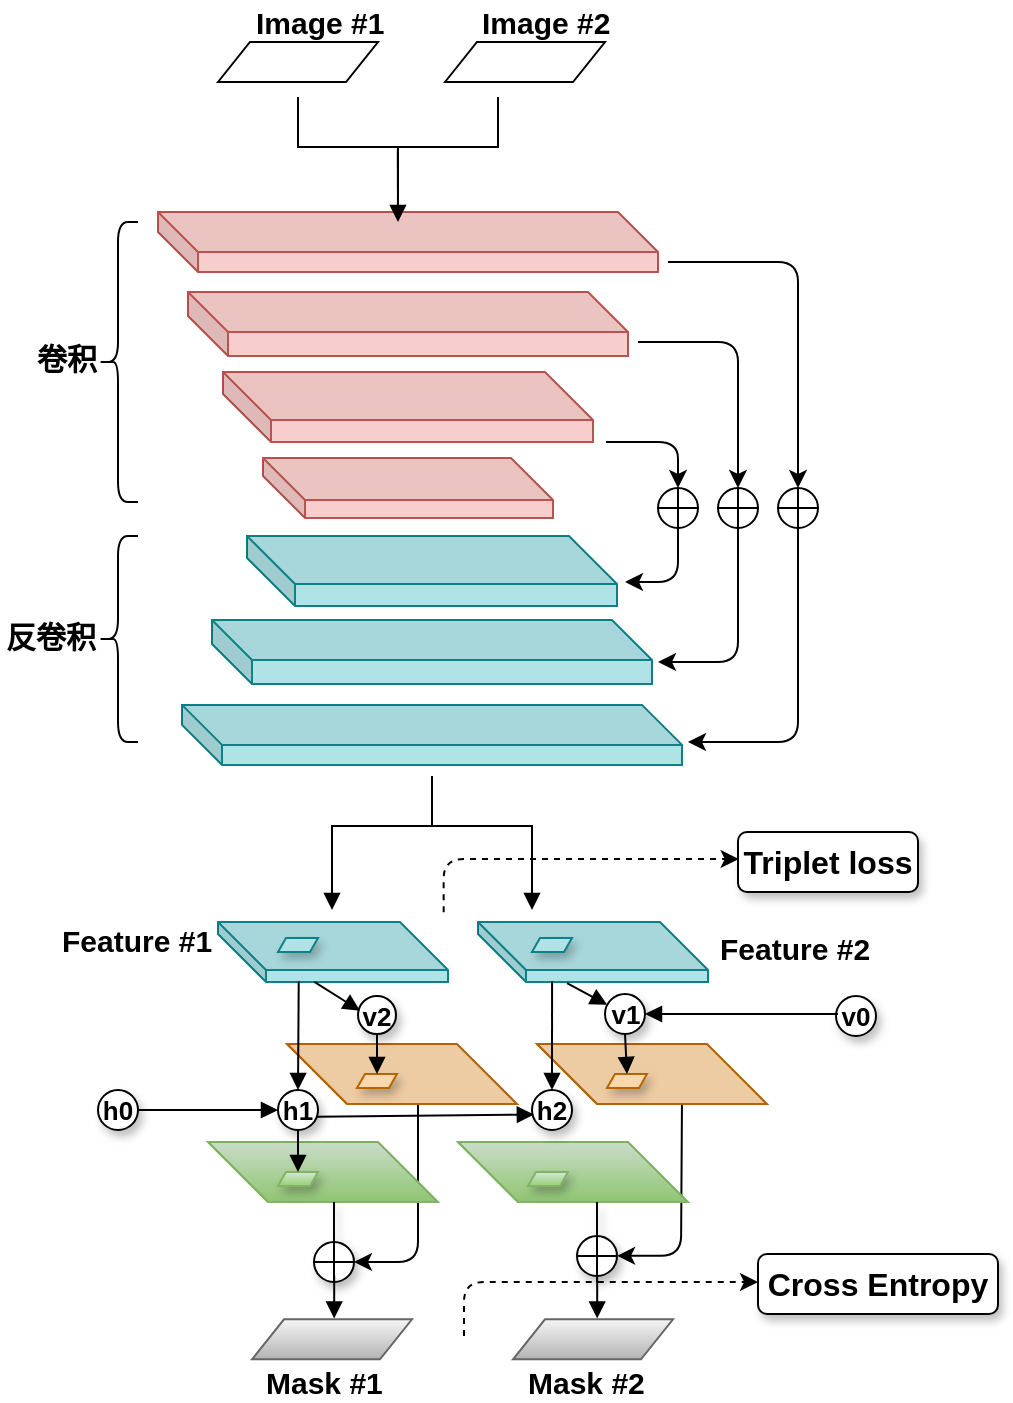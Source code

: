 <mxfile version="10.5.7" type="github"><diagram id="XEPfs1NX0efNn_4_2zns" name="Page-1"><mxGraphModel dx="1066" dy="559" grid="1" gridSize="10" guides="1" tooltips="1" connect="1" arrows="1" fold="1" page="1" pageScale="1" pageWidth="827" pageHeight="1169" math="0" shadow="0"><root><mxCell id="0"/><mxCell id="1" parent="0"/><mxCell id="tPFh3rCDQmDLorMxGGkc-94" value="" style="edgeStyle=elbowEdgeStyle;elbow=horizontal;endArrow=classic;html=1;entryX=1;entryY=0.5;entryDx=0;entryDy=0;" edge="1" parent="1"><mxGeometry width="50" height="50" relative="1" as="geometry"><mxPoint x="512" y="611" as="sourcePoint"/><mxPoint x="479.547" y="689.93" as="targetPoint"/><Array as="points"><mxPoint x="511.5" y="651"/></Array></mxGeometry></mxCell><mxCell id="tPFh3rCDQmDLorMxGGkc-93" value="" style="edgeStyle=elbowEdgeStyle;elbow=horizontal;endArrow=classic;html=1;entryX=1;entryY=0.5;entryDx=0;entryDy=0;" edge="1" parent="1" target="tPFh3rCDQmDLorMxGGkc-86"><mxGeometry width="50" height="50" relative="1" as="geometry"><mxPoint x="380" y="614" as="sourcePoint"/><mxPoint x="350" y="693" as="targetPoint"/><Array as="points"><mxPoint x="380" y="654"/></Array></mxGeometry></mxCell><mxCell id="tPFh3rCDQmDLorMxGGkc-1" value="" style="shape=parallelogram;perimeter=parallelogramPerimeter;whiteSpace=wrap;html=1;shadow=0;" vertex="1" parent="1"><mxGeometry x="280" y="83" width="80" height="20" as="geometry"/></mxCell><mxCell id="tPFh3rCDQmDLorMxGGkc-4" value="" style="shape=cube;whiteSpace=wrap;html=1;boundedLbl=1;backgroundOutline=1;darkOpacity=0.05;darkOpacity2=0.1;shadow=0;size=20;fillColor=#f8cecc;strokeColor=#b85450;" vertex="1" parent="1"><mxGeometry x="250" y="168" width="250" height="30" as="geometry"/></mxCell><mxCell id="tPFh3rCDQmDLorMxGGkc-5" value="" style="shape=parallelogram;perimeter=parallelogramPerimeter;whiteSpace=wrap;html=1;shadow=0;" vertex="1" parent="1"><mxGeometry x="393.5" y="83" width="80" height="20" as="geometry"/></mxCell><mxCell id="tPFh3rCDQmDLorMxGGkc-6" value="" style="shape=cube;whiteSpace=wrap;html=1;boundedLbl=1;backgroundOutline=1;darkOpacity=0.05;darkOpacity2=0.1;shadow=0;size=20;fillColor=#f8cecc;strokeColor=#b85450;" vertex="1" parent="1"><mxGeometry x="265" y="208" width="220" height="32" as="geometry"/></mxCell><mxCell id="tPFh3rCDQmDLorMxGGkc-7" value="" style="shape=cube;whiteSpace=wrap;html=1;boundedLbl=1;backgroundOutline=1;darkOpacity=0.05;darkOpacity2=0.1;shadow=0;size=24;fillColor=#f8cecc;strokeColor=#b85450;" vertex="1" parent="1"><mxGeometry x="282.5" y="248" width="185" height="35" as="geometry"/></mxCell><mxCell id="tPFh3rCDQmDLorMxGGkc-8" value="" style="shape=cube;whiteSpace=wrap;html=1;boundedLbl=1;backgroundOutline=1;darkOpacity=0.05;darkOpacity2=0.1;shadow=0;size=21;fillColor=#f8cecc;strokeColor=#b85450;" vertex="1" parent="1"><mxGeometry x="302.5" y="291" width="145" height="30" as="geometry"/></mxCell><mxCell id="tPFh3rCDQmDLorMxGGkc-10" value="" style="shape=curlyBracket;whiteSpace=wrap;html=1;rounded=1;shadow=0;" vertex="1" parent="1"><mxGeometry x="220" y="173" width="20" height="140" as="geometry"/></mxCell><mxCell id="tPFh3rCDQmDLorMxGGkc-11" value="卷积" style="text;html=1;resizable=0;autosize=1;align=center;verticalAlign=middle;points=[];fillColor=none;strokeColor=none;rounded=0;shadow=0;fontStyle=1;fontSize=15;" vertex="1" parent="1"><mxGeometry x="184" y="231" width="40" height="20" as="geometry"/></mxCell><mxCell id="tPFh3rCDQmDLorMxGGkc-15" value="" style="shape=cube;whiteSpace=wrap;html=1;boundedLbl=1;backgroundOutline=1;darkOpacity=0.05;darkOpacity2=0.1;shadow=0;size=20;fillColor=#b0e3e6;strokeColor=#0e8088;" vertex="1" parent="1"><mxGeometry x="262" y="414.452" width="250" height="30" as="geometry"/></mxCell><mxCell id="tPFh3rCDQmDLorMxGGkc-16" value="" style="shape=cube;whiteSpace=wrap;html=1;boundedLbl=1;backgroundOutline=1;darkOpacity=0.05;darkOpacity2=0.1;shadow=0;size=20;fillColor=#b0e3e6;strokeColor=#0e8088;" vertex="1" parent="1"><mxGeometry x="277" y="372" width="220" height="32" as="geometry"/></mxCell><mxCell id="tPFh3rCDQmDLorMxGGkc-17" value="" style="shape=cube;whiteSpace=wrap;html=1;boundedLbl=1;backgroundOutline=1;darkOpacity=0.05;darkOpacity2=0.1;shadow=0;size=24;fillColor=#b0e3e6;strokeColor=#0e8088;" vertex="1" parent="1"><mxGeometry x="294.5" y="330" width="185" height="35" as="geometry"/></mxCell><mxCell id="tPFh3rCDQmDLorMxGGkc-18" value="" style="shape=curlyBracket;whiteSpace=wrap;html=1;rounded=1;shadow=0;" vertex="1" parent="1"><mxGeometry x="220" y="330" width="20" height="103" as="geometry"/></mxCell><mxCell id="tPFh3rCDQmDLorMxGGkc-19" value="反卷积" style="text;html=1;resizable=0;autosize=1;align=center;verticalAlign=middle;points=[];fillColor=none;strokeColor=none;rounded=0;shadow=0;fontStyle=1;fontSize=15;" vertex="1" parent="1"><mxGeometry x="171" y="370" width="50" height="20" as="geometry"/></mxCell><mxCell id="tPFh3rCDQmDLorMxGGkc-20" value="" style="html=1;shape=mxgraph.flowchart.annotation_2;align=left;shadow=0;direction=north;" vertex="1" parent="1"><mxGeometry x="320" y="110.5" width="100" height="50" as="geometry"/></mxCell><mxCell id="tPFh3rCDQmDLorMxGGkc-21" value="" style="endArrow=block;endFill=1;endSize=6;html=1;exitX=0.479;exitY=0.499;exitDx=0;exitDy=0;exitPerimeter=0;" edge="1" parent="1" source="tPFh3rCDQmDLorMxGGkc-20"><mxGeometry width="100" relative="1" as="geometry"><mxPoint x="370" y="163" as="sourcePoint"/><mxPoint x="370" y="173" as="targetPoint"/></mxGeometry></mxCell><mxCell id="tPFh3rCDQmDLorMxGGkc-22" value="" style="edgeStyle=elbowEdgeStyle;elbow=horizontal;endArrow=classic;html=1;" edge="1" parent="1" source="tPFh3rCDQmDLorMxGGkc-27"><mxGeometry width="50" height="50" relative="1" as="geometry"><mxPoint x="474" y="283" as="sourcePoint"/><mxPoint x="483.5" y="353" as="targetPoint"/><Array as="points"><mxPoint x="510" y="333"/><mxPoint x="504" y="333"/><mxPoint x="504" y="343"/><mxPoint x="504" y="343"/><mxPoint x="503.5" y="313"/></Array></mxGeometry></mxCell><mxCell id="tPFh3rCDQmDLorMxGGkc-24" value="" style="edgeStyle=elbowEdgeStyle;elbow=horizontal;endArrow=classic;html=1;" edge="1" parent="1" source="tPFh3rCDQmDLorMxGGkc-23"><mxGeometry width="50" height="50" relative="1" as="geometry"><mxPoint x="500" y="233" as="sourcePoint"/><mxPoint x="500" y="393" as="targetPoint"/><Array as="points"><mxPoint x="540" y="323"/></Array></mxGeometry></mxCell><mxCell id="tPFh3rCDQmDLorMxGGkc-25" value="" style="edgeStyle=elbowEdgeStyle;elbow=horizontal;endArrow=classic;html=1;" edge="1" parent="1" source="tPFh3rCDQmDLorMxGGkc-26"><mxGeometry width="50" height="50" relative="1" as="geometry"><mxPoint x="505" y="193" as="sourcePoint"/><mxPoint x="515" y="433" as="targetPoint"/><Array as="points"><mxPoint x="570" y="373"/><mxPoint x="555" y="323"/></Array></mxGeometry></mxCell><mxCell id="tPFh3rCDQmDLorMxGGkc-26" value="" style="shape=orEllipse;perimeter=ellipsePerimeter;whiteSpace=wrap;html=1;backgroundOutline=1;shadow=0;" vertex="1" parent="1"><mxGeometry x="560" y="306" width="20" height="20" as="geometry"/></mxCell><mxCell id="tPFh3rCDQmDLorMxGGkc-32" value="" style="edgeStyle=elbowEdgeStyle;elbow=horizontal;endArrow=classic;html=1;" edge="1" parent="1" target="tPFh3rCDQmDLorMxGGkc-26"><mxGeometry width="50" height="50" relative="1" as="geometry"><mxPoint x="505" y="193" as="sourcePoint"/><mxPoint x="515" y="433" as="targetPoint"/><Array as="points"><mxPoint x="570" y="253"/><mxPoint x="550" y="283"/></Array></mxGeometry></mxCell><mxCell id="tPFh3rCDQmDLorMxGGkc-23" value="" style="shape=orEllipse;perimeter=ellipsePerimeter;whiteSpace=wrap;html=1;backgroundOutline=1;shadow=0;" vertex="1" parent="1"><mxGeometry x="530" y="306" width="20" height="20" as="geometry"/></mxCell><mxCell id="tPFh3rCDQmDLorMxGGkc-33" value="" style="edgeStyle=elbowEdgeStyle;elbow=horizontal;endArrow=classic;html=1;" edge="1" parent="1" target="tPFh3rCDQmDLorMxGGkc-23"><mxGeometry width="50" height="50" relative="1" as="geometry"><mxPoint x="490" y="233" as="sourcePoint"/><mxPoint x="510" y="393" as="targetPoint"/><Array as="points"><mxPoint x="540" y="273"/></Array></mxGeometry></mxCell><mxCell id="tPFh3rCDQmDLorMxGGkc-27" value="" style="shape=orEllipse;perimeter=ellipsePerimeter;whiteSpace=wrap;html=1;backgroundOutline=1;shadow=0;" vertex="1" parent="1"><mxGeometry x="500" y="306" width="20" height="20" as="geometry"/></mxCell><mxCell id="tPFh3rCDQmDLorMxGGkc-34" value="" style="edgeStyle=elbowEdgeStyle;elbow=horizontal;endArrow=classic;html=1;" edge="1" parent="1" target="tPFh3rCDQmDLorMxGGkc-27"><mxGeometry width="50" height="50" relative="1" as="geometry"><mxPoint x="474" y="283" as="sourcePoint"/><mxPoint x="483.5" y="353" as="targetPoint"/><Array as="points"><mxPoint x="510" y="293"/><mxPoint x="500" y="283"/></Array></mxGeometry></mxCell><mxCell id="tPFh3rCDQmDLorMxGGkc-38" value="" style="html=1;shape=mxgraph.flowchart.annotation_2;align=left;shadow=0;direction=south;" vertex="1" parent="1"><mxGeometry x="337" y="450" width="100" height="50" as="geometry"/></mxCell><mxCell id="tPFh3rCDQmDLorMxGGkc-39" value="" style="endArrow=block;endFill=1;endSize=6;html=1;exitX=1;exitY=1;exitDx=0;exitDy=0;exitPerimeter=0;" edge="1" parent="1"><mxGeometry width="100" relative="1" as="geometry"><mxPoint x="337" y="499.027" as="sourcePoint"/><mxPoint x="337" y="517" as="targetPoint"/><Array as="points"/></mxGeometry></mxCell><mxCell id="tPFh3rCDQmDLorMxGGkc-40" value="" style="endArrow=block;endFill=1;endSize=6;html=1;exitX=1;exitY=1;exitDx=0;exitDy=0;exitPerimeter=0;" edge="1" parent="1"><mxGeometry width="100" relative="1" as="geometry"><mxPoint x="437" y="499.027" as="sourcePoint"/><mxPoint x="437" y="517" as="targetPoint"/><Array as="points"/></mxGeometry></mxCell><mxCell id="tPFh3rCDQmDLorMxGGkc-41" value="" style="shape=cube;whiteSpace=wrap;html=1;boundedLbl=1;backgroundOutline=1;darkOpacity=0.05;darkOpacity2=0.1;shadow=0;size=24;fillColor=#b0e3e6;strokeColor=#0e8088;" vertex="1" parent="1"><mxGeometry x="280" y="523" width="115" height="30" as="geometry"/></mxCell><mxCell id="tPFh3rCDQmDLorMxGGkc-42" value="" style="shape=cube;whiteSpace=wrap;html=1;boundedLbl=1;backgroundOutline=1;darkOpacity=0.05;darkOpacity2=0.1;shadow=0;size=24;fillColor=#b0e3e6;strokeColor=#0e8088;" vertex="1" parent="1"><mxGeometry x="410" y="523" width="115" height="30" as="geometry"/></mxCell><mxCell id="tPFh3rCDQmDLorMxGGkc-46" value="" style="shape=parallelogram;perimeter=parallelogramPerimeter;whiteSpace=wrap;html=1;shadow=1;fillColor=#b0e3e6;strokeColor=#0e8088;" vertex="1" parent="1"><mxGeometry x="437" y="531" width="20" height="7" as="geometry"/></mxCell><mxCell id="tPFh3rCDQmDLorMxGGkc-52" value="" style="shape=parallelogram;perimeter=parallelogramPerimeter;whiteSpace=wrap;html=1;shadow=1;fillColor=#b0e3e6;strokeColor=#0e8088;" vertex="1" parent="1"><mxGeometry x="310" y="531" width="20" height="7" as="geometry"/></mxCell><mxCell id="tPFh3rCDQmDLorMxGGkc-53" value="" style="shape=cube;whiteSpace=wrap;html=1;boundedLbl=1;backgroundOutline=1;darkOpacity=0.05;darkOpacity2=0.1;shadow=0;size=30;fillColor=#d5e8d4;strokeColor=#82b366;gradientColor=#97d077;" vertex="1" parent="1"><mxGeometry x="275" y="633" width="115" height="30" as="geometry"/></mxCell><mxCell id="tPFh3rCDQmDLorMxGGkc-56" value="" style="shape=parallelogram;perimeter=parallelogramPerimeter;whiteSpace=wrap;html=1;shadow=1;fillColor=#d5e8d4;strokeColor=#82b366;gradientColor=#97d077;" vertex="1" parent="1"><mxGeometry x="310" y="648" width="20" height="7" as="geometry"/></mxCell><mxCell id="tPFh3rCDQmDLorMxGGkc-58" value="" style="shape=cube;whiteSpace=wrap;html=1;boundedLbl=1;backgroundOutline=1;darkOpacity=0.05;darkOpacity2=0.1;shadow=0;size=30;fillColor=#d5e8d4;strokeColor=#82b366;gradientColor=#97d077;" vertex="1" parent="1"><mxGeometry x="400" y="633" width="115" height="30" as="geometry"/></mxCell><mxCell id="tPFh3rCDQmDLorMxGGkc-59" value="" style="shape=parallelogram;perimeter=parallelogramPerimeter;whiteSpace=wrap;html=1;shadow=1;fillColor=#d5e8d4;strokeColor=#82b366;gradientColor=#97d077;" vertex="1" parent="1"><mxGeometry x="435" y="648" width="20" height="7" as="geometry"/></mxCell><mxCell id="tPFh3rCDQmDLorMxGGkc-60" value="" style="shape=cube;whiteSpace=wrap;html=1;boundedLbl=1;backgroundOutline=1;darkOpacity=0.05;darkOpacity2=0.1;shadow=0;size=30;fillColor=#fad7ac;strokeColor=#b46504;" vertex="1" parent="1"><mxGeometry x="314.5" y="584" width="115" height="30" as="geometry"/></mxCell><mxCell id="tPFh3rCDQmDLorMxGGkc-61" value="" style="shape=parallelogram;perimeter=parallelogramPerimeter;whiteSpace=wrap;html=1;shadow=1;fillColor=#fad7ac;strokeColor=#b46504;" vertex="1" parent="1"><mxGeometry x="349.5" y="599" width="20" height="7" as="geometry"/></mxCell><mxCell id="tPFh3rCDQmDLorMxGGkc-62" value="" style="shape=cube;whiteSpace=wrap;html=1;boundedLbl=1;backgroundOutline=1;darkOpacity=0.05;darkOpacity2=0.1;shadow=0;size=30;fillColor=#fad7ac;strokeColor=#b46504;" vertex="1" parent="1"><mxGeometry x="439.5" y="584" width="115" height="30" as="geometry"/></mxCell><mxCell id="tPFh3rCDQmDLorMxGGkc-63" value="" style="shape=parallelogram;perimeter=parallelogramPerimeter;whiteSpace=wrap;html=1;shadow=1;fillColor=#fad7ac;strokeColor=#b46504;" vertex="1" parent="1"><mxGeometry x="474.5" y="599" width="20" height="7" as="geometry"/></mxCell><mxCell id="tPFh3rCDQmDLorMxGGkc-64" value="&lt;b&gt;&lt;font style=&quot;font-size: 13px&quot;&gt;h1&lt;/font&gt;&lt;/b&gt;" style="ellipse;whiteSpace=wrap;html=1;aspect=fixed;shadow=1;" vertex="1" parent="1"><mxGeometry x="310" y="607" width="20" height="20" as="geometry"/></mxCell><mxCell id="tPFh3rCDQmDLorMxGGkc-65" value="v2" style="ellipse;whiteSpace=wrap;html=1;aspect=fixed;shadow=1;fontStyle=1;fontSize=13;" vertex="1" parent="1"><mxGeometry x="350" y="560" width="19" height="19" as="geometry"/></mxCell><mxCell id="tPFh3rCDQmDLorMxGGkc-67" value="v1" style="ellipse;whiteSpace=wrap;html=1;aspect=fixed;shadow=1;fontStyle=1;fontSize=13;" vertex="1" parent="1"><mxGeometry x="473.5" y="559" width="20" height="20" as="geometry"/></mxCell><mxCell id="tPFh3rCDQmDLorMxGGkc-68" value="&lt;b&gt;&lt;font style=&quot;font-size: 13px&quot;&gt;h2&lt;/font&gt;&lt;/b&gt;" style="ellipse;whiteSpace=wrap;html=1;aspect=fixed;shadow=1;" vertex="1" parent="1"><mxGeometry x="437" y="607" width="20" height="20" as="geometry"/></mxCell><mxCell id="tPFh3rCDQmDLorMxGGkc-69" value="&lt;b style=&quot;font-size: 13px&quot;&gt;h&lt;font style=&quot;font-size: 13px&quot;&gt;0&lt;/font&gt;&lt;/b&gt;" style="ellipse;whiteSpace=wrap;html=1;aspect=fixed;shadow=1;" vertex="1" parent="1"><mxGeometry x="220" y="607" width="20" height="20" as="geometry"/></mxCell><mxCell id="tPFh3rCDQmDLorMxGGkc-70" value="v0" style="ellipse;whiteSpace=wrap;html=1;aspect=fixed;shadow=1;fontStyle=1;fontSize=13;" vertex="1" parent="1"><mxGeometry x="589" y="560" width="20" height="20" as="geometry"/></mxCell><mxCell id="tPFh3rCDQmDLorMxGGkc-71" value="" style="endArrow=block;endFill=1;endSize=6;html=1;entryX=0;entryY=0.5;entryDx=0;entryDy=0;exitX=1;exitY=0.5;exitDx=0;exitDy=0;" edge="1" parent="1" source="tPFh3rCDQmDLorMxGGkc-69" target="tPFh3rCDQmDLorMxGGkc-64"><mxGeometry width="100" relative="1" as="geometry"><mxPoint x="232.5" y="683" as="sourcePoint"/><mxPoint x="332.5" y="683" as="targetPoint"/></mxGeometry></mxCell><mxCell id="tPFh3rCDQmDLorMxGGkc-72" value="" style="endArrow=block;endFill=1;endSize=6;html=1;exitX=0.351;exitY=0.993;exitDx=0;exitDy=0;exitPerimeter=0;" edge="1" parent="1" source="tPFh3rCDQmDLorMxGGkc-41" target="tPFh3rCDQmDLorMxGGkc-64"><mxGeometry width="100" relative="1" as="geometry"><mxPoint x="230" y="683" as="sourcePoint"/><mxPoint x="330" y="683" as="targetPoint"/></mxGeometry></mxCell><mxCell id="tPFh3rCDQmDLorMxGGkc-73" value="" style="endArrow=block;endFill=1;endSize=6;html=1;exitX=0.5;exitY=1;exitDx=0;exitDy=0;entryX=0.5;entryY=0;entryDx=0;entryDy=0;" edge="1" parent="1" source="tPFh3rCDQmDLorMxGGkc-64" target="tPFh3rCDQmDLorMxGGkc-56"><mxGeometry width="100" relative="1" as="geometry"><mxPoint x="230" y="683" as="sourcePoint"/><mxPoint x="330" y="683" as="targetPoint"/></mxGeometry></mxCell><mxCell id="tPFh3rCDQmDLorMxGGkc-74" value="" style="endArrow=block;endFill=1;endSize=6;html=1;exitX=0.419;exitY=0.997;exitDx=0;exitDy=0;exitPerimeter=0;entryX=0.053;entryY=0.386;entryDx=0;entryDy=0;entryPerimeter=0;" edge="1" parent="1" source="tPFh3rCDQmDLorMxGGkc-41" target="tPFh3rCDQmDLorMxGGkc-65"><mxGeometry width="100" relative="1" as="geometry"><mxPoint x="240" y="683" as="sourcePoint"/><mxPoint x="340" y="683" as="targetPoint"/></mxGeometry></mxCell><mxCell id="tPFh3rCDQmDLorMxGGkc-75" value="" style="endArrow=block;endFill=1;endSize=6;html=1;exitX=0.5;exitY=1;exitDx=0;exitDy=0;entryX=0.5;entryY=0;entryDx=0;entryDy=0;" edge="1" parent="1" source="tPFh3rCDQmDLorMxGGkc-65" target="tPFh3rCDQmDLorMxGGkc-61"><mxGeometry width="100" relative="1" as="geometry"><mxPoint x="290" y="683" as="sourcePoint"/><mxPoint x="390" y="683" as="targetPoint"/></mxGeometry></mxCell><mxCell id="tPFh3rCDQmDLorMxGGkc-76" value="" style="endArrow=block;endFill=1;endSize=6;html=1;exitX=0.958;exitY=0.668;exitDx=0;exitDy=0;exitPerimeter=0;entryX=0.047;entryY=0.614;entryDx=0;entryDy=0;entryPerimeter=0;" edge="1" parent="1" source="tPFh3rCDQmDLorMxGGkc-64" target="tPFh3rCDQmDLorMxGGkc-68"><mxGeometry width="100" relative="1" as="geometry"><mxPoint x="310" y="683" as="sourcePoint"/><mxPoint x="410" y="683" as="targetPoint"/></mxGeometry></mxCell><mxCell id="tPFh3rCDQmDLorMxGGkc-77" value="" style="endArrow=block;endFill=1;endSize=6;html=1;exitX=0.322;exitY=0.989;exitDx=0;exitDy=0;exitPerimeter=0;" edge="1" parent="1" source="tPFh3rCDQmDLorMxGGkc-42" target="tPFh3rCDQmDLorMxGGkc-68"><mxGeometry width="100" relative="1" as="geometry"><mxPoint x="250" y="683" as="sourcePoint"/><mxPoint x="350" y="683" as="targetPoint"/></mxGeometry></mxCell><mxCell id="tPFh3rCDQmDLorMxGGkc-78" value="" style="endArrow=block;endFill=1;endSize=6;html=1;exitX=0.387;exitY=1.018;exitDx=0;exitDy=0;exitPerimeter=0;" edge="1" parent="1" source="tPFh3rCDQmDLorMxGGkc-42" target="tPFh3rCDQmDLorMxGGkc-67"><mxGeometry width="100" relative="1" as="geometry"><mxPoint x="451" y="552" as="sourcePoint"/><mxPoint x="380" y="683" as="targetPoint"/></mxGeometry></mxCell><mxCell id="tPFh3rCDQmDLorMxGGkc-79" value="" style="endArrow=block;endFill=1;endSize=6;html=1;exitX=0.5;exitY=1;exitDx=0;exitDy=0;entryX=0.5;entryY=0;entryDx=0;entryDy=0;" edge="1" parent="1" source="tPFh3rCDQmDLorMxGGkc-67" target="tPFh3rCDQmDLorMxGGkc-63"><mxGeometry width="100" relative="1" as="geometry"><mxPoint x="280" y="683" as="sourcePoint"/><mxPoint x="380" y="683" as="targetPoint"/></mxGeometry></mxCell><mxCell id="tPFh3rCDQmDLorMxGGkc-80" value="" style="endArrow=block;endFill=1;endSize=6;html=1;entryX=1;entryY=0.5;entryDx=0;entryDy=0;" edge="1" parent="1" target="tPFh3rCDQmDLorMxGGkc-67"><mxGeometry width="100" relative="1" as="geometry"><mxPoint x="590" y="569" as="sourcePoint"/><mxPoint x="320" y="683" as="targetPoint"/></mxGeometry></mxCell><mxCell id="tPFh3rCDQmDLorMxGGkc-85" value="" style="line;strokeWidth=1;direction=south;html=1;shadow=1;" vertex="1" parent="1"><mxGeometry x="333" y="663" width="10" height="40" as="geometry"/></mxCell><mxCell id="tPFh3rCDQmDLorMxGGkc-86" value="" style="shape=orEllipse;perimeter=ellipsePerimeter;whiteSpace=wrap;html=1;backgroundOutline=1;shadow=1;" vertex="1" parent="1"><mxGeometry x="328" y="683" width="20" height="20" as="geometry"/></mxCell><mxCell id="tPFh3rCDQmDLorMxGGkc-87" value="" style="endArrow=block;endFill=1;endSize=6;html=1;exitX=0.5;exitY=1;exitDx=0;exitDy=0;entryX=0.5;entryY=0;entryDx=0;entryDy=0;" edge="1" parent="1"><mxGeometry width="100" relative="1" as="geometry"><mxPoint x="338.095" y="699.81" as="sourcePoint"/><mxPoint x="338.095" y="721.238" as="targetPoint"/></mxGeometry></mxCell><mxCell id="tPFh3rCDQmDLorMxGGkc-89" value="" style="line;strokeWidth=1;direction=south;html=1;shadow=1;" vertex="1" parent="1"><mxGeometry x="464.5" y="663" width="10" height="40" as="geometry"/></mxCell><mxCell id="tPFh3rCDQmDLorMxGGkc-90" value="" style="shape=orEllipse;perimeter=ellipsePerimeter;whiteSpace=wrap;html=1;backgroundOutline=1;shadow=1;" vertex="1" parent="1"><mxGeometry x="459.5" y="680" width="20" height="20" as="geometry"/></mxCell><mxCell id="tPFh3rCDQmDLorMxGGkc-91" value="" style="endArrow=block;endFill=1;endSize=6;html=1;exitX=0.5;exitY=1;exitDx=0;exitDy=0;entryX=0.5;entryY=0;entryDx=0;entryDy=0;" edge="1" parent="1"><mxGeometry width="100" relative="1" as="geometry"><mxPoint x="469.595" y="699.81" as="sourcePoint"/><mxPoint x="469.595" y="721.238" as="targetPoint"/></mxGeometry></mxCell><mxCell id="tPFh3rCDQmDLorMxGGkc-95" value="" style="shape=parallelogram;perimeter=parallelogramPerimeter;whiteSpace=wrap;html=1;shadow=0;gradientColor=#b3b3b3;fillColor=#f5f5f5;strokeColor=#666666;" vertex="1" parent="1"><mxGeometry x="297" y="721.667" width="80" height="20" as="geometry"/></mxCell><mxCell id="tPFh3rCDQmDLorMxGGkc-96" value="" style="shape=parallelogram;perimeter=parallelogramPerimeter;whiteSpace=wrap;html=1;shadow=0;gradientColor=#b3b3b3;fillColor=#f5f5f5;strokeColor=#666666;" vertex="1" parent="1"><mxGeometry x="427.5" y="721.667" width="80" height="20" as="geometry"/></mxCell><mxCell id="tPFh3rCDQmDLorMxGGkc-99" value="" style="edgeStyle=segmentEdgeStyle;endArrow=classic;html=1;dashed=1;" edge="1" parent="1"><mxGeometry width="50" height="50" relative="1" as="geometry"><mxPoint x="403" y="730" as="sourcePoint"/><mxPoint x="550" y="703" as="targetPoint"/><Array as="points"><mxPoint x="403" y="703"/><mxPoint x="453" y="703"/></Array></mxGeometry></mxCell><mxCell id="tPFh3rCDQmDLorMxGGkc-100" value="" style="edgeStyle=segmentEdgeStyle;endArrow=classic;html=1;dashed=1;" edge="1" parent="1"><mxGeometry width="50" height="50" relative="1" as="geometry"><mxPoint x="392.833" y="518.167" as="sourcePoint"/><mxPoint x="540.333" y="491.5" as="targetPoint"/><Array as="points"><mxPoint x="393" y="491.5"/><mxPoint x="443" y="491.5"/></Array></mxGeometry></mxCell><mxCell id="tPFh3rCDQmDLorMxGGkc-102" value="&lt;b&gt;&lt;font style=&quot;font-size: 16px&quot;&gt;Triplet loss&lt;/font&gt;&lt;/b&gt;" style="rounded=1;whiteSpace=wrap;html=1;shadow=1;strokeWidth=1;" vertex="1" parent="1"><mxGeometry x="540" y="478" width="90" height="30" as="geometry"/></mxCell><mxCell id="tPFh3rCDQmDLorMxGGkc-103" value="&lt;b&gt;&lt;font style=&quot;font-size: 16px&quot;&gt;Cross Entropy&lt;/font&gt;&lt;/b&gt;" style="rounded=1;whiteSpace=wrap;html=1;shadow=1;strokeWidth=1;" vertex="1" parent="1"><mxGeometry x="550" y="689" width="120" height="30" as="geometry"/></mxCell><mxCell id="tPFh3rCDQmDLorMxGGkc-104" value="Image #1" style="text;html=1;resizable=0;points=[];autosize=1;align=left;verticalAlign=top;spacingTop=-4;fontStyle=1;fontSize=15;" vertex="1" parent="1"><mxGeometry x="297" y="62" width="70" height="20" as="geometry"/></mxCell><mxCell id="tPFh3rCDQmDLorMxGGkc-105" value="Image #2" style="text;html=1;resizable=0;points=[];autosize=1;align=left;verticalAlign=top;spacingTop=-4;fontStyle=1;fontSize=15;" vertex="1" parent="1"><mxGeometry x="410" y="62" width="70" height="20" as="geometry"/></mxCell><mxCell id="tPFh3rCDQmDLorMxGGkc-106" value="Mask #1" style="text;html=1;resizable=0;points=[];autosize=1;align=left;verticalAlign=top;spacingTop=-4;fontStyle=1;fontSize=15;" vertex="1" parent="1"><mxGeometry x="301.5" y="741.5" width="60" height="20" as="geometry"/></mxCell><mxCell id="tPFh3rCDQmDLorMxGGkc-107" value="Mask #2" style="text;html=1;resizable=0;points=[];autosize=1;align=left;verticalAlign=top;spacingTop=-4;fontStyle=1;fontSize=15;" vertex="1" parent="1"><mxGeometry x="432.5" y="741.5" width="60" height="20" as="geometry"/></mxCell><mxCell id="tPFh3rCDQmDLorMxGGkc-108" value="Feature #1" style="text;html=1;resizable=0;points=[];autosize=1;align=left;verticalAlign=top;spacingTop=-4;fontStyle=1;fontSize=15;" vertex="1" parent="1"><mxGeometry x="200" y="521" width="70" height="20" as="geometry"/></mxCell><mxCell id="tPFh3rCDQmDLorMxGGkc-109" value="Feature #2" style="text;html=1;resizable=0;points=[];autosize=1;align=left;verticalAlign=top;spacingTop=-4;fontStyle=1;fontSize=15;" vertex="1" parent="1"><mxGeometry x="529" y="525" width="70" height="20" as="geometry"/></mxCell></root></mxGraphModel></diagram></mxfile>